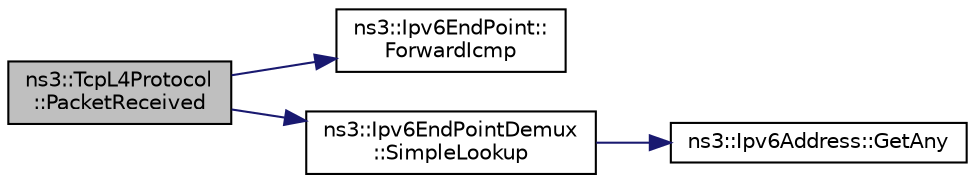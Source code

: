 digraph "ns3::TcpL4Protocol::PacketReceived"
{
 // LATEX_PDF_SIZE
  edge [fontname="Helvetica",fontsize="10",labelfontname="Helvetica",labelfontsize="10"];
  node [fontname="Helvetica",fontsize="10",shape=record];
  rankdir="LR";
  Node1 [label="ns3::TcpL4Protocol\l::PacketReceived",height=0.2,width=0.4,color="black", fillcolor="grey75", style="filled", fontcolor="black",tooltip="Get the tcp header of the incoming packet and checks its checksum if needed."];
  Node1 -> Node2 [color="midnightblue",fontsize="10",style="solid",fontname="Helvetica"];
  Node2 [label="ns3::Ipv6EndPoint::\lForwardIcmp",height=0.2,width=0.4,color="black", fillcolor="white", style="filled",URL="$classns3_1_1_ipv6_end_point.html#ac5995f5c6c1f15fc8ef7d8daf76167ad",tooltip="Forward the ICMP packet to the upper level."];
  Node1 -> Node3 [color="midnightblue",fontsize="10",style="solid",fontname="Helvetica"];
  Node3 [label="ns3::Ipv6EndPointDemux\l::SimpleLookup",height=0.2,width=0.4,color="black", fillcolor="white", style="filled",URL="$classns3_1_1_ipv6_end_point_demux.html#aa6fa6603f213bd48e6b03e68d6cef80b",tooltip="Simple lookup for a four-tuple match."];
  Node3 -> Node4 [color="midnightblue",fontsize="10",style="solid",fontname="Helvetica"];
  Node4 [label="ns3::Ipv6Address::GetAny",height=0.2,width=0.4,color="black", fillcolor="white", style="filled",URL="$classns3_1_1_ipv6_address.html#a2783e8badfc98c8b0a8508bba6e1b91e",tooltip="Get the \"any\" (::) Ipv6Address."];
}

